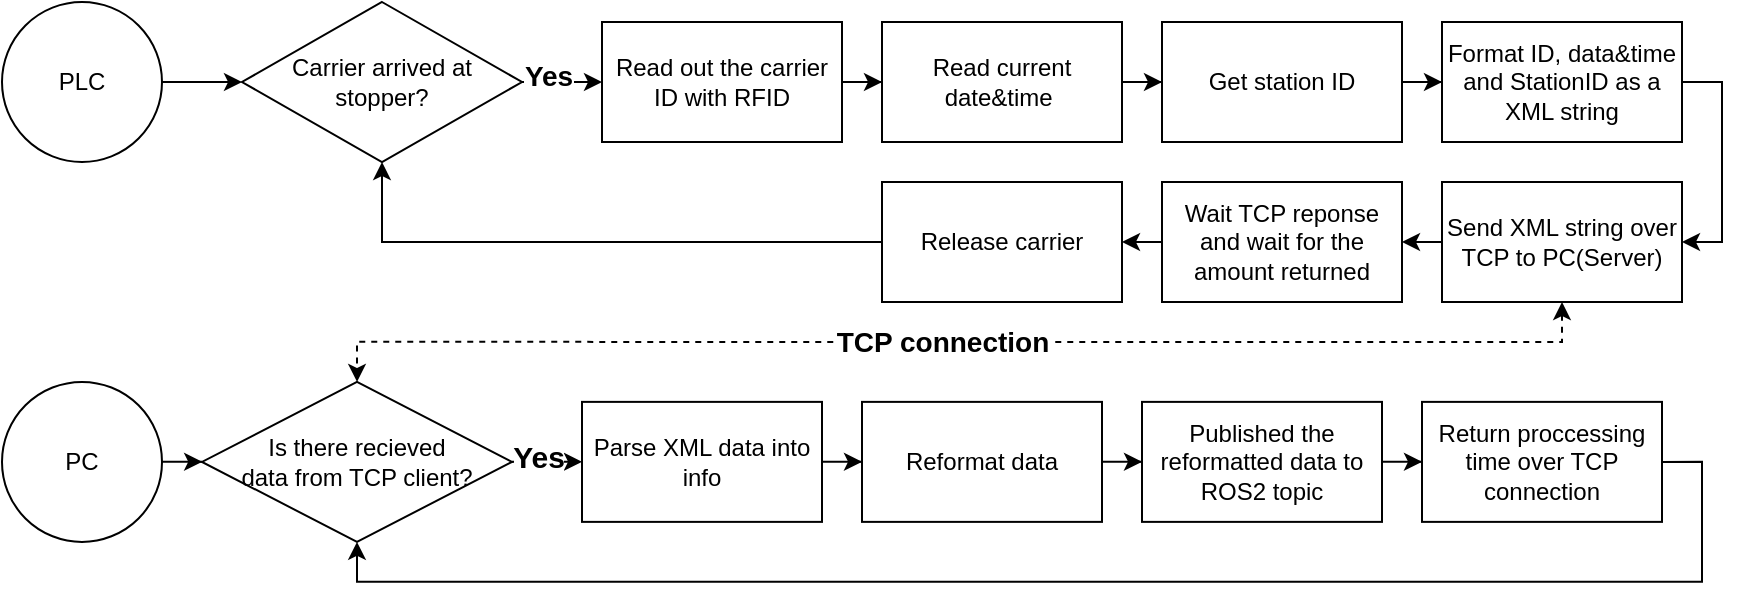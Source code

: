 <mxfile version="27.0.9">
  <diagram name="Page-1" id="Dk6LorxsQT1LgeasZcMn">
    <mxGraphModel dx="933" dy="562" grid="1" gridSize="10" guides="1" tooltips="1" connect="1" arrows="1" fold="1" page="1" pageScale="1" pageWidth="850" pageHeight="1100" math="0" shadow="0">
      <root>
        <mxCell id="0" />
        <mxCell id="1" parent="0" />
        <mxCell id="9PYSBJsJAbEqolHWjfpx-3" value="" style="edgeStyle=orthogonalEdgeStyle;rounded=0;orthogonalLoop=1;jettySize=auto;html=1;" edge="1" parent="1" source="9PYSBJsJAbEqolHWjfpx-1" target="9PYSBJsJAbEqolHWjfpx-2">
          <mxGeometry relative="1" as="geometry" />
        </mxCell>
        <mxCell id="9PYSBJsJAbEqolHWjfpx-1" value="PLC" style="ellipse;whiteSpace=wrap;html=1;aspect=fixed;" vertex="1" parent="1">
          <mxGeometry x="20" y="120" width="80" height="80" as="geometry" />
        </mxCell>
        <mxCell id="9PYSBJsJAbEqolHWjfpx-5" value="" style="edgeStyle=orthogonalEdgeStyle;rounded=0;orthogonalLoop=1;jettySize=auto;html=1;" edge="1" parent="1" source="9PYSBJsJAbEqolHWjfpx-2" target="9PYSBJsJAbEqolHWjfpx-4">
          <mxGeometry relative="1" as="geometry" />
        </mxCell>
        <mxCell id="9PYSBJsJAbEqolHWjfpx-17" value="&lt;font style=&quot;font-size: 14px;&quot;&gt;&lt;b&gt;Yes&lt;/b&gt;&lt;/font&gt;" style="edgeLabel;html=1;align=center;verticalAlign=middle;resizable=0;points=[];" vertex="1" connectable="0" parent="9PYSBJsJAbEqolHWjfpx-5">
          <mxGeometry x="-0.35" y="3" relative="1" as="geometry">
            <mxPoint as="offset" />
          </mxGeometry>
        </mxCell>
        <mxCell id="9PYSBJsJAbEqolHWjfpx-2" value="Carrier arrived at stopper?" style="rhombus;whiteSpace=wrap;html=1;" vertex="1" parent="1">
          <mxGeometry x="140" y="120" width="140" height="80" as="geometry" />
        </mxCell>
        <mxCell id="9PYSBJsJAbEqolHWjfpx-7" value="" style="edgeStyle=orthogonalEdgeStyle;rounded=0;orthogonalLoop=1;jettySize=auto;html=1;" edge="1" parent="1" source="9PYSBJsJAbEqolHWjfpx-4" target="9PYSBJsJAbEqolHWjfpx-6">
          <mxGeometry relative="1" as="geometry" />
        </mxCell>
        <mxCell id="9PYSBJsJAbEqolHWjfpx-4" value="Read out the carrier ID with RFID" style="whiteSpace=wrap;html=1;" vertex="1" parent="1">
          <mxGeometry x="320" y="130" width="120" height="60" as="geometry" />
        </mxCell>
        <mxCell id="9PYSBJsJAbEqolHWjfpx-9" value="" style="edgeStyle=orthogonalEdgeStyle;rounded=0;orthogonalLoop=1;jettySize=auto;html=1;" edge="1" parent="1" source="9PYSBJsJAbEqolHWjfpx-6" target="9PYSBJsJAbEqolHWjfpx-8">
          <mxGeometry relative="1" as="geometry" />
        </mxCell>
        <mxCell id="9PYSBJsJAbEqolHWjfpx-6" value="Read current date&amp;amp;time&amp;nbsp;" style="whiteSpace=wrap;html=1;" vertex="1" parent="1">
          <mxGeometry x="460" y="130" width="120" height="60" as="geometry" />
        </mxCell>
        <mxCell id="9PYSBJsJAbEqolHWjfpx-11" value="" style="edgeStyle=orthogonalEdgeStyle;rounded=0;orthogonalLoop=1;jettySize=auto;html=1;" edge="1" parent="1" source="9PYSBJsJAbEqolHWjfpx-8" target="9PYSBJsJAbEqolHWjfpx-10">
          <mxGeometry relative="1" as="geometry" />
        </mxCell>
        <mxCell id="9PYSBJsJAbEqolHWjfpx-8" value="Get station ID" style="whiteSpace=wrap;html=1;" vertex="1" parent="1">
          <mxGeometry x="600" y="130" width="120" height="60" as="geometry" />
        </mxCell>
        <mxCell id="9PYSBJsJAbEqolHWjfpx-41" style="edgeStyle=orthogonalEdgeStyle;rounded=0;orthogonalLoop=1;jettySize=auto;html=1;exitX=1;exitY=0.5;exitDx=0;exitDy=0;entryX=1;entryY=0.5;entryDx=0;entryDy=0;" edge="1" parent="1" source="9PYSBJsJAbEqolHWjfpx-10" target="9PYSBJsJAbEqolHWjfpx-12">
          <mxGeometry relative="1" as="geometry" />
        </mxCell>
        <mxCell id="9PYSBJsJAbEqolHWjfpx-10" value="Format ID, data&amp;amp;time and StationID as a XML string" style="whiteSpace=wrap;html=1;" vertex="1" parent="1">
          <mxGeometry x="740" y="130" width="120" height="60" as="geometry" />
        </mxCell>
        <mxCell id="9PYSBJsJAbEqolHWjfpx-42" style="edgeStyle=orthogonalEdgeStyle;rounded=0;orthogonalLoop=1;jettySize=auto;html=1;exitX=0;exitY=0.5;exitDx=0;exitDy=0;entryX=1;entryY=0.5;entryDx=0;entryDy=0;" edge="1" parent="1" source="9PYSBJsJAbEqolHWjfpx-12" target="9PYSBJsJAbEqolHWjfpx-34">
          <mxGeometry relative="1" as="geometry" />
        </mxCell>
        <mxCell id="9PYSBJsJAbEqolHWjfpx-46" style="edgeStyle=orthogonalEdgeStyle;rounded=0;orthogonalLoop=1;jettySize=auto;html=1;exitX=0.5;exitY=1;exitDx=0;exitDy=0;entryX=0.5;entryY=0;entryDx=0;entryDy=0;dashed=1;startArrow=classic;startFill=1;" edge="1" parent="1" source="9PYSBJsJAbEqolHWjfpx-12" target="9PYSBJsJAbEqolHWjfpx-21">
          <mxGeometry relative="1" as="geometry" />
        </mxCell>
        <mxCell id="9PYSBJsJAbEqolHWjfpx-47" value="&lt;b&gt;&lt;font style=&quot;font-size: 14px;&quot;&gt;TCP connection&lt;/font&gt;&lt;/b&gt;" style="edgeLabel;html=1;align=center;verticalAlign=middle;resizable=0;points=[];" vertex="1" connectable="0" parent="9PYSBJsJAbEqolHWjfpx-46">
          <mxGeometry x="0.15" y="2" relative="1" as="geometry">
            <mxPoint x="39" y="-2" as="offset" />
          </mxGeometry>
        </mxCell>
        <mxCell id="9PYSBJsJAbEqolHWjfpx-12" value="Send XML string over TCP to PC(Server)" style="whiteSpace=wrap;html=1;" vertex="1" parent="1">
          <mxGeometry x="740" y="210" width="120" height="60" as="geometry" />
        </mxCell>
        <mxCell id="9PYSBJsJAbEqolHWjfpx-44" style="edgeStyle=orthogonalEdgeStyle;rounded=0;orthogonalLoop=1;jettySize=auto;html=1;exitX=0;exitY=0.5;exitDx=0;exitDy=0;entryX=0.5;entryY=1;entryDx=0;entryDy=0;" edge="1" parent="1" source="9PYSBJsJAbEqolHWjfpx-14" target="9PYSBJsJAbEqolHWjfpx-2">
          <mxGeometry relative="1" as="geometry">
            <mxPoint x="120.0" y="220" as="targetPoint" />
            <Array as="points">
              <mxPoint x="210" y="240" />
            </Array>
          </mxGeometry>
        </mxCell>
        <mxCell id="9PYSBJsJAbEqolHWjfpx-14" value="Release carrier" style="whiteSpace=wrap;html=1;" vertex="1" parent="1">
          <mxGeometry x="460" y="210" width="120" height="60" as="geometry" />
        </mxCell>
        <mxCell id="9PYSBJsJAbEqolHWjfpx-22" value="" style="edgeStyle=orthogonalEdgeStyle;rounded=0;orthogonalLoop=1;jettySize=auto;html=1;" edge="1" parent="1" source="9PYSBJsJAbEqolHWjfpx-20" target="9PYSBJsJAbEqolHWjfpx-21">
          <mxGeometry relative="1" as="geometry" />
        </mxCell>
        <mxCell id="9PYSBJsJAbEqolHWjfpx-20" value="PC" style="ellipse;whiteSpace=wrap;html=1;aspect=fixed;" vertex="1" parent="1">
          <mxGeometry x="20" y="309.94" width="80" height="80" as="geometry" />
        </mxCell>
        <mxCell id="9PYSBJsJAbEqolHWjfpx-24" value="" style="edgeStyle=orthogonalEdgeStyle;rounded=0;orthogonalLoop=1;jettySize=auto;html=1;" edge="1" parent="1" source="9PYSBJsJAbEqolHWjfpx-21" target="9PYSBJsJAbEqolHWjfpx-23">
          <mxGeometry relative="1" as="geometry" />
        </mxCell>
        <mxCell id="9PYSBJsJAbEqolHWjfpx-38" value="&lt;font style=&quot;font-size: 15px;&quot;&gt;&lt;b&gt;Yes&lt;/b&gt;&lt;/font&gt;" style="edgeLabel;html=1;align=center;verticalAlign=middle;resizable=0;points=[];" vertex="1" connectable="0" parent="9PYSBJsJAbEqolHWjfpx-24">
          <mxGeometry x="-0.42" y="3" relative="1" as="geometry">
            <mxPoint as="offset" />
          </mxGeometry>
        </mxCell>
        <mxCell id="9PYSBJsJAbEqolHWjfpx-21" value="Is there recieved &lt;br&gt;data from TCP client?" style="rhombus;whiteSpace=wrap;html=1;" vertex="1" parent="1">
          <mxGeometry x="120" y="309.94" width="155" height="80" as="geometry" />
        </mxCell>
        <mxCell id="9PYSBJsJAbEqolHWjfpx-26" value="" style="edgeStyle=orthogonalEdgeStyle;rounded=0;orthogonalLoop=1;jettySize=auto;html=1;" edge="1" parent="1" source="9PYSBJsJAbEqolHWjfpx-23" target="9PYSBJsJAbEqolHWjfpx-25">
          <mxGeometry relative="1" as="geometry" />
        </mxCell>
        <mxCell id="9PYSBJsJAbEqolHWjfpx-23" value="Parse XML data into info" style="whiteSpace=wrap;html=1;" vertex="1" parent="1">
          <mxGeometry x="310" y="319.94" width="120" height="60" as="geometry" />
        </mxCell>
        <mxCell id="9PYSBJsJAbEqolHWjfpx-28" value="" style="edgeStyle=orthogonalEdgeStyle;rounded=0;orthogonalLoop=1;jettySize=auto;html=1;" edge="1" parent="1" source="9PYSBJsJAbEqolHWjfpx-25" target="9PYSBJsJAbEqolHWjfpx-27">
          <mxGeometry relative="1" as="geometry" />
        </mxCell>
        <mxCell id="9PYSBJsJAbEqolHWjfpx-25" value="Reformat data" style="whiteSpace=wrap;html=1;" vertex="1" parent="1">
          <mxGeometry x="450" y="319.94" width="120" height="60" as="geometry" />
        </mxCell>
        <mxCell id="9PYSBJsJAbEqolHWjfpx-30" value="" style="edgeStyle=orthogonalEdgeStyle;rounded=0;orthogonalLoop=1;jettySize=auto;html=1;" edge="1" parent="1" source="9PYSBJsJAbEqolHWjfpx-27" target="9PYSBJsJAbEqolHWjfpx-29">
          <mxGeometry relative="1" as="geometry" />
        </mxCell>
        <mxCell id="9PYSBJsJAbEqolHWjfpx-27" value="Published the reformatted data to ROS2 topic" style="whiteSpace=wrap;html=1;" vertex="1" parent="1">
          <mxGeometry x="590" y="319.94" width="120" height="60" as="geometry" />
        </mxCell>
        <mxCell id="9PYSBJsJAbEqolHWjfpx-45" style="edgeStyle=orthogonalEdgeStyle;rounded=0;orthogonalLoop=1;jettySize=auto;html=1;exitX=1;exitY=0.5;exitDx=0;exitDy=0;entryX=0.5;entryY=1;entryDx=0;entryDy=0;" edge="1" parent="1" source="9PYSBJsJAbEqolHWjfpx-29" target="9PYSBJsJAbEqolHWjfpx-21">
          <mxGeometry relative="1" as="geometry" />
        </mxCell>
        <mxCell id="9PYSBJsJAbEqolHWjfpx-29" value="Return proccessing time over TCP connection" style="whiteSpace=wrap;html=1;" vertex="1" parent="1">
          <mxGeometry x="730" y="319.94" width="120" height="60" as="geometry" />
        </mxCell>
        <mxCell id="9PYSBJsJAbEqolHWjfpx-43" style="edgeStyle=orthogonalEdgeStyle;rounded=0;orthogonalLoop=1;jettySize=auto;html=1;exitX=0;exitY=0.5;exitDx=0;exitDy=0;entryX=1;entryY=0.5;entryDx=0;entryDy=0;" edge="1" parent="1" source="9PYSBJsJAbEqolHWjfpx-34" target="9PYSBJsJAbEqolHWjfpx-14">
          <mxGeometry relative="1" as="geometry" />
        </mxCell>
        <mxCell id="9PYSBJsJAbEqolHWjfpx-34" value="Wait TCP reponse and wait for the amount returned" style="whiteSpace=wrap;html=1;" vertex="1" parent="1">
          <mxGeometry x="600" y="210" width="120" height="60" as="geometry" />
        </mxCell>
      </root>
    </mxGraphModel>
  </diagram>
</mxfile>
